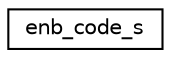 digraph "Graphical Class Hierarchy"
{
 // LATEX_PDF_SIZE
  edge [fontname="Helvetica",fontsize="10",labelfontname="Helvetica",labelfontsize="10"];
  node [fontname="Helvetica",fontsize="10",shape=record];
  rankdir="LR";
  Node0 [label="enb_code_s",height=0.2,width=0.4,color="black", fillcolor="white", style="filled",URL="$structenb__code__s.html",tooltip=" "];
}
